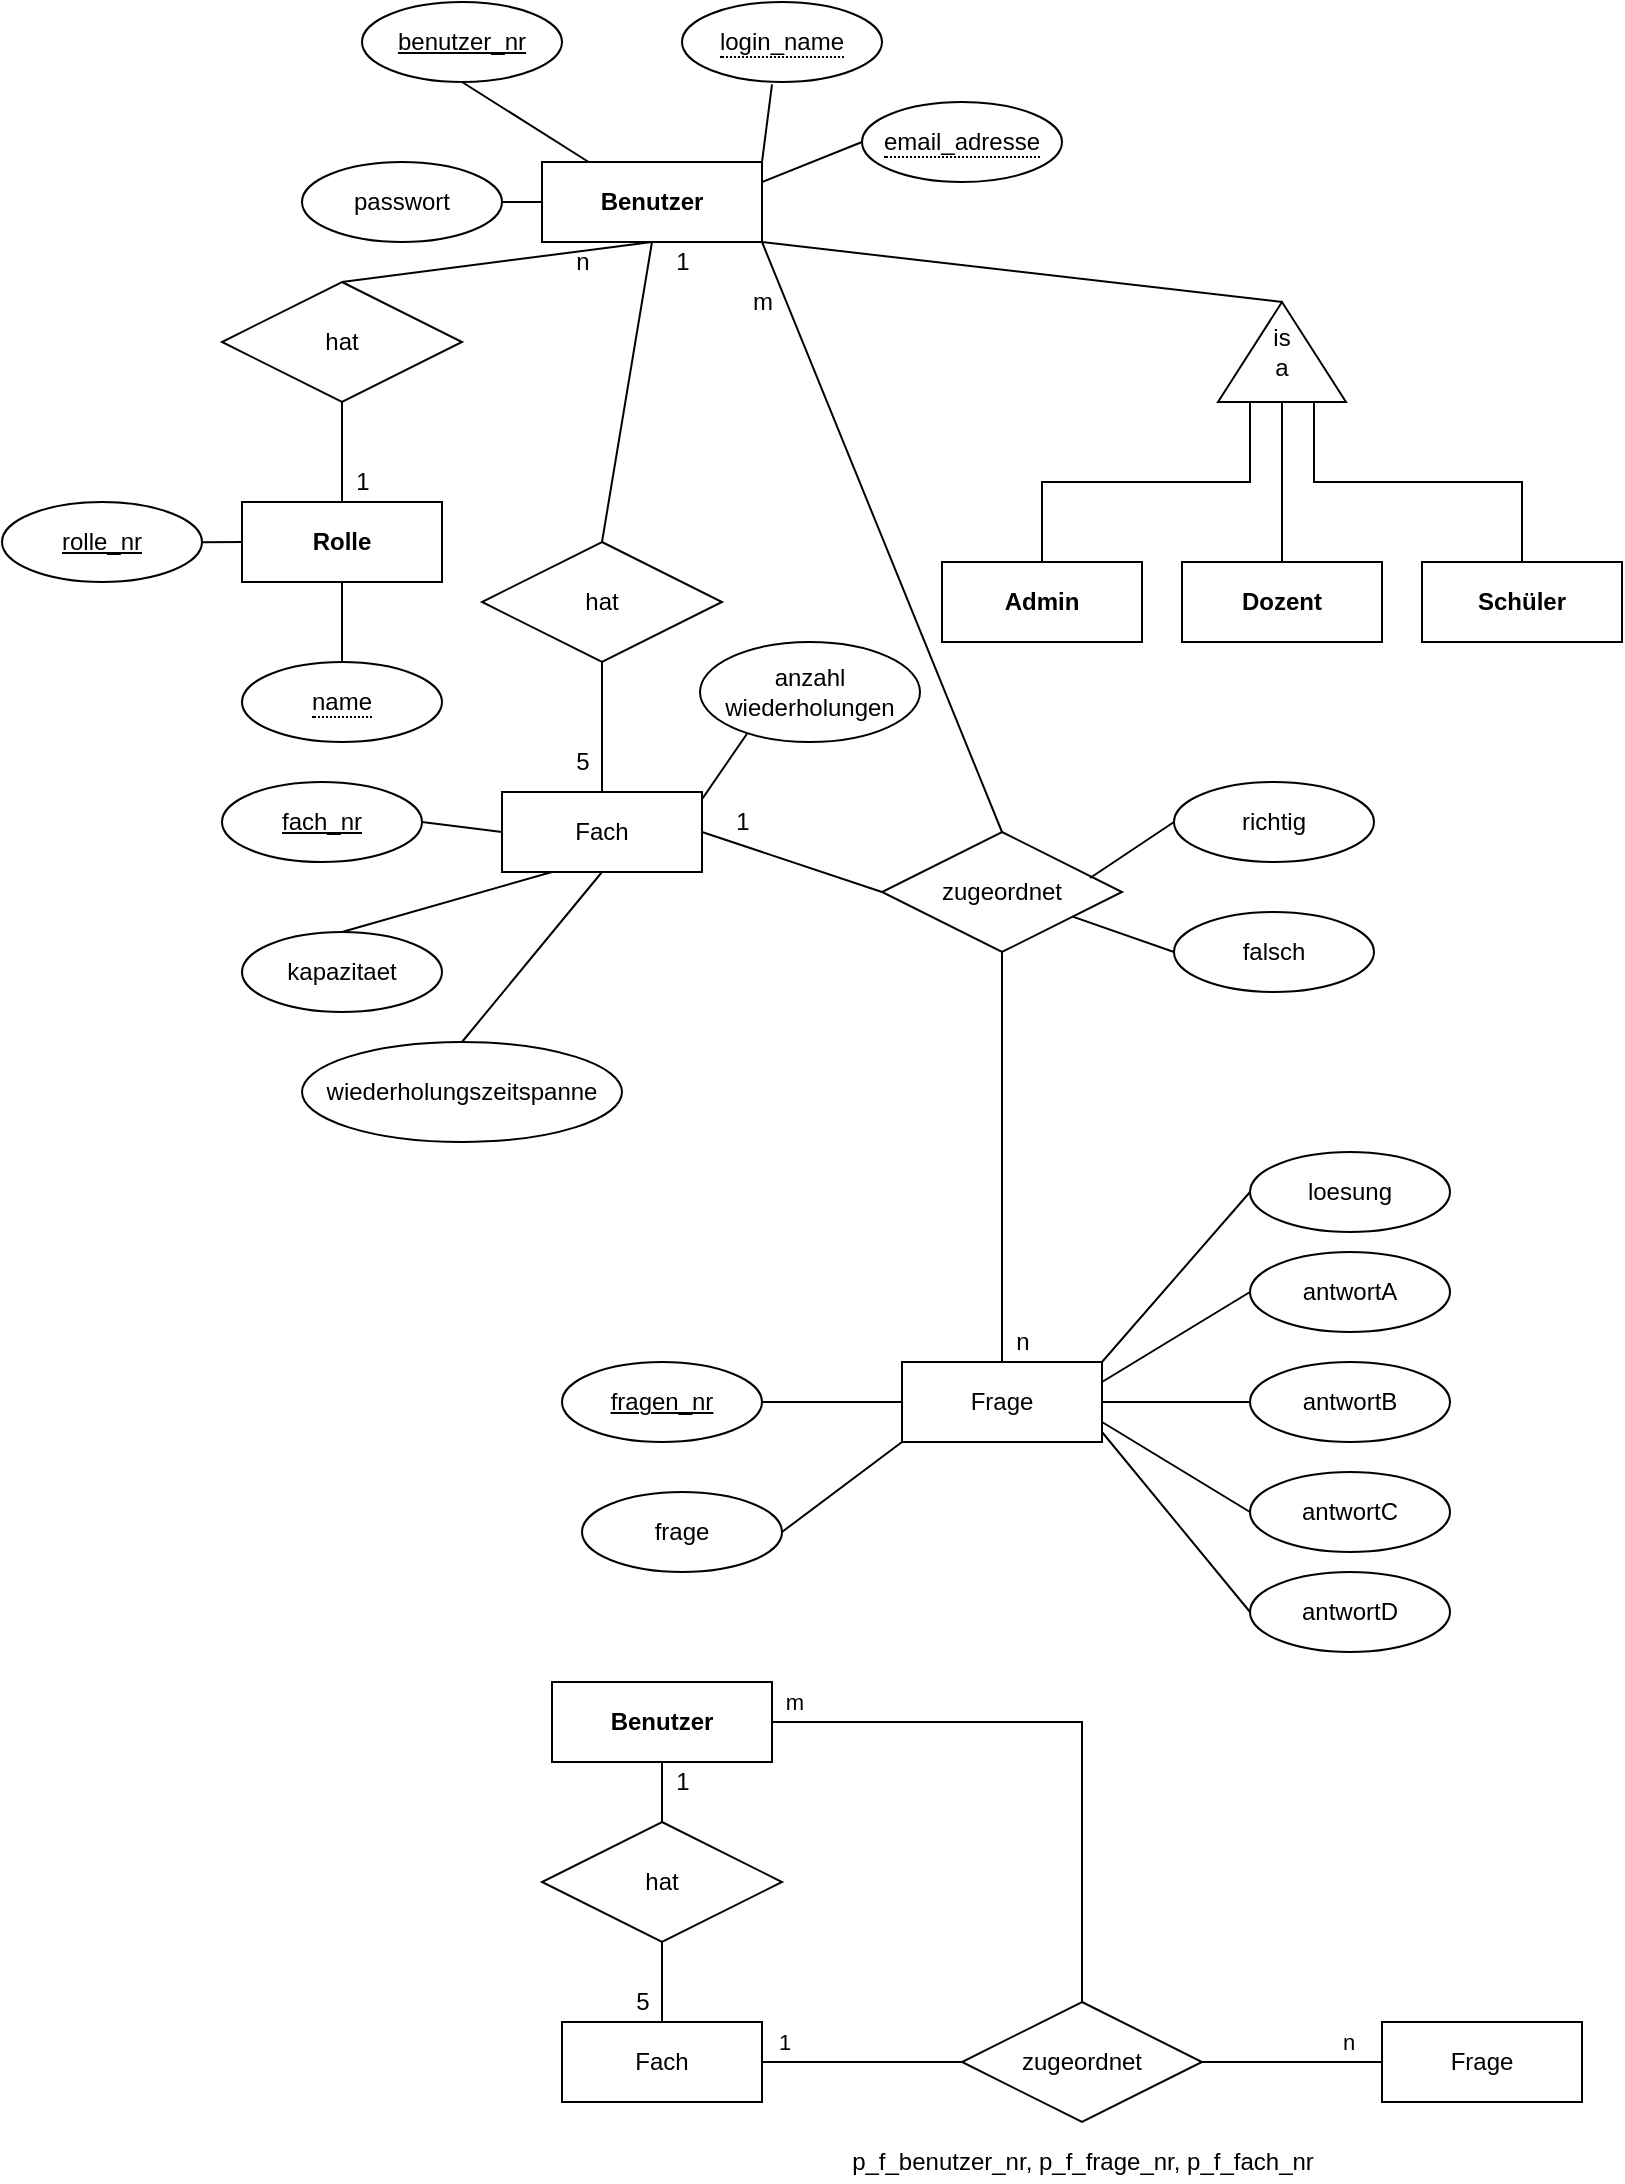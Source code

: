 <mxfile version="13.9.9" type="device"><diagram id="5fGqieSqp8ojb8phhp-l" name="Page-1"><mxGraphModel dx="1422" dy="775" grid="1" gridSize="10" guides="1" tooltips="1" connect="1" arrows="1" fold="1" page="1" pageScale="1" pageWidth="827" pageHeight="1169" math="0" shadow="0"><root><mxCell id="0"/><mxCell id="1" parent="0"/><mxCell id="JAEq_VD5HRG2CimLfqnM-6" style="edgeStyle=none;rounded=0;orthogonalLoop=1;jettySize=auto;html=1;exitX=1;exitY=0;exitDx=0;exitDy=0;entryX=0.45;entryY=1.029;entryDx=0;entryDy=0;entryPerimeter=0;endArrow=none;endFill=0;" parent="1" source="JAEq_VD5HRG2CimLfqnM-1" target="JAEq_VD5HRG2CimLfqnM-4" edge="1"><mxGeometry relative="1" as="geometry"/></mxCell><mxCell id="JAEq_VD5HRG2CimLfqnM-10" style="edgeStyle=none;rounded=0;orthogonalLoop=1;jettySize=auto;html=1;exitX=0;exitY=0.5;exitDx=0;exitDy=0;entryX=1;entryY=0.5;entryDx=0;entryDy=0;endArrow=none;endFill=0;" parent="1" source="JAEq_VD5HRG2CimLfqnM-1" target="JAEq_VD5HRG2CimLfqnM-8" edge="1"><mxGeometry relative="1" as="geometry"/></mxCell><mxCell id="JAEq_VD5HRG2CimLfqnM-12" style="edgeStyle=none;rounded=0;orthogonalLoop=1;jettySize=auto;html=1;exitX=1;exitY=0.25;exitDx=0;exitDy=0;entryX=0;entryY=0.5;entryDx=0;entryDy=0;endArrow=none;endFill=0;" parent="1" source="JAEq_VD5HRG2CimLfqnM-1" target="JAEq_VD5HRG2CimLfqnM-11" edge="1"><mxGeometry relative="1" as="geometry"/></mxCell><mxCell id="JAEq_VD5HRG2CimLfqnM-21" style="edgeStyle=none;rounded=0;orthogonalLoop=1;jettySize=auto;html=1;exitX=0.5;exitY=1;exitDx=0;exitDy=0;entryX=0.5;entryY=0;entryDx=0;entryDy=0;endArrow=none;endFill=0;" parent="1" source="JAEq_VD5HRG2CimLfqnM-1" target="JAEq_VD5HRG2CimLfqnM-20" edge="1"><mxGeometry relative="1" as="geometry"/></mxCell><mxCell id="yVcmwmA3PjrMdvhLnLNI-18" style="edgeStyle=none;rounded=0;orthogonalLoop=1;jettySize=auto;html=1;exitX=1;exitY=1;exitDx=0;exitDy=0;entryX=0.5;entryY=0;entryDx=0;entryDy=0;endArrow=none;endFill=0;" edge="1" parent="1" source="JAEq_VD5HRG2CimLfqnM-1" target="yVcmwmA3PjrMdvhLnLNI-17"><mxGeometry relative="1" as="geometry"/></mxCell><mxCell id="yVcmwmA3PjrMdvhLnLNI-45" style="edgeStyle=none;rounded=0;orthogonalLoop=1;jettySize=auto;html=1;exitX=0.5;exitY=1;exitDx=0;exitDy=0;entryX=0.5;entryY=0;entryDx=0;entryDy=0;endArrow=none;endFill=0;" edge="1" parent="1" source="JAEq_VD5HRG2CimLfqnM-1" target="yVcmwmA3PjrMdvhLnLNI-44"><mxGeometry relative="1" as="geometry"/></mxCell><mxCell id="JAEq_VD5HRG2CimLfqnM-1" value="&lt;b&gt;Benutzer&lt;/b&gt;" style="whiteSpace=wrap;html=1;align=center;" parent="1" vertex="1"><mxGeometry x="280" y="120" width="110" height="40" as="geometry"/></mxCell><mxCell id="JAEq_VD5HRG2CimLfqnM-5" style="rounded=0;orthogonalLoop=1;jettySize=auto;html=1;exitX=0.5;exitY=1;exitDx=0;exitDy=0;endArrow=none;endFill=0;" parent="1" source="JAEq_VD5HRG2CimLfqnM-2" target="JAEq_VD5HRG2CimLfqnM-1" edge="1"><mxGeometry relative="1" as="geometry"/></mxCell><mxCell id="JAEq_VD5HRG2CimLfqnM-2" value="benutzer_nr" style="ellipse;whiteSpace=wrap;html=1;align=center;fontStyle=4;" parent="1" vertex="1"><mxGeometry x="190" y="40" width="100" height="40" as="geometry"/></mxCell><mxCell id="JAEq_VD5HRG2CimLfqnM-4" value="&lt;span style=&quot;border-bottom: 1px dotted&quot;&gt;login_name&lt;/span&gt;" style="ellipse;whiteSpace=wrap;html=1;align=center;" parent="1" vertex="1"><mxGeometry x="350" y="40" width="100" height="40" as="geometry"/></mxCell><mxCell id="JAEq_VD5HRG2CimLfqnM-8" value="passwort" style="ellipse;whiteSpace=wrap;html=1;align=center;" parent="1" vertex="1"><mxGeometry x="160" y="120" width="100" height="40" as="geometry"/></mxCell><mxCell id="JAEq_VD5HRG2CimLfqnM-11" value="&lt;span style=&quot;border-bottom: 1px dotted&quot;&gt;email_adresse&lt;/span&gt;" style="ellipse;whiteSpace=wrap;html=1;align=center;" parent="1" vertex="1"><mxGeometry x="440" y="90" width="100" height="40" as="geometry"/></mxCell><mxCell id="JAEq_VD5HRG2CimLfqnM-16" style="edgeStyle=none;rounded=0;orthogonalLoop=1;jettySize=auto;html=1;exitX=0;exitY=0.5;exitDx=0;exitDy=0;endArrow=none;endFill=0;" parent="1" source="JAEq_VD5HRG2CimLfqnM-13" edge="1"><mxGeometry relative="1" as="geometry"><mxPoint x="110" y="310.103" as="targetPoint"/></mxGeometry></mxCell><mxCell id="JAEq_VD5HRG2CimLfqnM-19" style="edgeStyle=none;rounded=0;orthogonalLoop=1;jettySize=auto;html=1;exitX=0.5;exitY=1;exitDx=0;exitDy=0;entryX=0.5;entryY=0;entryDx=0;entryDy=0;endArrow=none;endFill=0;" parent="1" source="JAEq_VD5HRG2CimLfqnM-13" edge="1"><mxGeometry relative="1" as="geometry"><mxPoint x="180" y="370" as="targetPoint"/></mxGeometry></mxCell><mxCell id="JAEq_VD5HRG2CimLfqnM-13" value="&lt;b&gt;Rolle&lt;/b&gt;" style="whiteSpace=wrap;html=1;align=center;" parent="1" vertex="1"><mxGeometry x="130" y="290" width="100" height="40" as="geometry"/></mxCell><mxCell id="JAEq_VD5HRG2CimLfqnM-14" value="&lt;u&gt;rolle_nr&lt;/u&gt;" style="ellipse;whiteSpace=wrap;html=1;align=center;" parent="1" vertex="1"><mxGeometry x="10" y="290" width="100" height="40" as="geometry"/></mxCell><mxCell id="JAEq_VD5HRG2CimLfqnM-15" style="edgeStyle=none;rounded=0;orthogonalLoop=1;jettySize=auto;html=1;entryX=1;entryY=0.5;entryDx=0;entryDy=0;endArrow=none;endFill=0;" parent="1" source="JAEq_VD5HRG2CimLfqnM-14" target="JAEq_VD5HRG2CimLfqnM-14" edge="1"><mxGeometry relative="1" as="geometry"/></mxCell><mxCell id="JAEq_VD5HRG2CimLfqnM-22" style="edgeStyle=none;rounded=0;orthogonalLoop=1;jettySize=auto;html=1;exitX=0.5;exitY=1;exitDx=0;exitDy=0;entryX=0.5;entryY=0;entryDx=0;entryDy=0;endArrow=none;endFill=0;" parent="1" source="JAEq_VD5HRG2CimLfqnM-20" target="JAEq_VD5HRG2CimLfqnM-13" edge="1"><mxGeometry relative="1" as="geometry"/></mxCell><mxCell id="JAEq_VD5HRG2CimLfqnM-20" value="hat" style="shape=rhombus;perimeter=rhombusPerimeter;whiteSpace=wrap;html=1;align=center;" parent="1" vertex="1"><mxGeometry x="120" y="180" width="120" height="60" as="geometry"/></mxCell><mxCell id="JAEq_VD5HRG2CimLfqnM-23" value="n" style="text;html=1;align=center;verticalAlign=middle;resizable=0;points=[];autosize=1;" parent="1" vertex="1"><mxGeometry x="290" y="160" width="20" height="20" as="geometry"/></mxCell><mxCell id="JAEq_VD5HRG2CimLfqnM-24" value="1" style="text;html=1;align=center;verticalAlign=middle;resizable=0;points=[];autosize=1;" parent="1" vertex="1"><mxGeometry x="180" y="270" width="20" height="20" as="geometry"/></mxCell><mxCell id="JAEq_VD5HRG2CimLfqnM-27" style="edgeStyle=none;rounded=0;orthogonalLoop=1;jettySize=auto;html=1;exitX=1;exitY=0.5;exitDx=0;exitDy=0;entryX=1;entryY=1;entryDx=0;entryDy=0;endArrow=none;endFill=0;" parent="1" source="JAEq_VD5HRG2CimLfqnM-25" target="JAEq_VD5HRG2CimLfqnM-1" edge="1"><mxGeometry relative="1" as="geometry"/></mxCell><mxCell id="JAEq_VD5HRG2CimLfqnM-32" style="edgeStyle=orthogonalEdgeStyle;rounded=0;orthogonalLoop=1;jettySize=auto;html=1;exitX=0;exitY=0.25;exitDx=0;exitDy=0;entryX=0.5;entryY=0;entryDx=0;entryDy=0;endArrow=none;endFill=0;" parent="1" source="JAEq_VD5HRG2CimLfqnM-25" target="JAEq_VD5HRG2CimLfqnM-28" edge="1"><mxGeometry relative="1" as="geometry"/></mxCell><mxCell id="JAEq_VD5HRG2CimLfqnM-33" style="edgeStyle=orthogonalEdgeStyle;rounded=0;orthogonalLoop=1;jettySize=auto;html=1;exitX=0;exitY=0.5;exitDx=0;exitDy=0;endArrow=none;endFill=0;" parent="1" source="JAEq_VD5HRG2CimLfqnM-25" target="JAEq_VD5HRG2CimLfqnM-29" edge="1"><mxGeometry relative="1" as="geometry"/></mxCell><mxCell id="JAEq_VD5HRG2CimLfqnM-34" style="edgeStyle=orthogonalEdgeStyle;rounded=0;orthogonalLoop=1;jettySize=auto;html=1;exitX=0;exitY=0.75;exitDx=0;exitDy=0;entryX=0.5;entryY=0;entryDx=0;entryDy=0;endArrow=none;endFill=0;" parent="1" source="JAEq_VD5HRG2CimLfqnM-25" target="JAEq_VD5HRG2CimLfqnM-30" edge="1"><mxGeometry relative="1" as="geometry"/></mxCell><mxCell id="JAEq_VD5HRG2CimLfqnM-25" value="is&lt;br&gt;a" style="triangle;whiteSpace=wrap;html=1;direction=north;" parent="1" vertex="1"><mxGeometry x="618" y="190" width="64" height="50" as="geometry"/></mxCell><mxCell id="JAEq_VD5HRG2CimLfqnM-28" value="&lt;b&gt;Admin&lt;/b&gt;" style="whiteSpace=wrap;html=1;align=center;" parent="1" vertex="1"><mxGeometry x="480" y="320" width="100" height="40" as="geometry"/></mxCell><mxCell id="JAEq_VD5HRG2CimLfqnM-29" value="&lt;b&gt;Dozent&lt;/b&gt;" style="whiteSpace=wrap;html=1;align=center;" parent="1" vertex="1"><mxGeometry x="600" y="320" width="100" height="40" as="geometry"/></mxCell><mxCell id="JAEq_VD5HRG2CimLfqnM-30" value="&lt;b&gt;Schüler&lt;/b&gt;" style="whiteSpace=wrap;html=1;align=center;" parent="1" vertex="1"><mxGeometry x="720" y="320" width="100" height="40" as="geometry"/></mxCell><mxCell id="jFJBc4kbFs6e6Je3JECi-3" value="&lt;span style=&quot;border-bottom: 1px dotted&quot;&gt;name&lt;/span&gt;" style="ellipse;whiteSpace=wrap;html=1;align=center;" parent="1" vertex="1"><mxGeometry x="130" y="370" width="100" height="40" as="geometry"/></mxCell><mxCell id="yVcmwmA3PjrMdvhLnLNI-1" value="Frage" style="whiteSpace=wrap;html=1;align=center;" vertex="1" parent="1"><mxGeometry x="460" y="720" width="100" height="40" as="geometry"/></mxCell><mxCell id="yVcmwmA3PjrMdvhLnLNI-4" style="rounded=0;orthogonalLoop=1;jettySize=auto;html=1;exitX=1;exitY=0.5;exitDx=0;exitDy=0;entryX=0;entryY=0.5;entryDx=0;entryDy=0;endArrow=none;endFill=0;" edge="1" parent="1" source="yVcmwmA3PjrMdvhLnLNI-3" target="yVcmwmA3PjrMdvhLnLNI-1"><mxGeometry relative="1" as="geometry"/></mxCell><mxCell id="yVcmwmA3PjrMdvhLnLNI-3" value="fragen_nr" style="ellipse;whiteSpace=wrap;html=1;align=center;fontStyle=4;" vertex="1" parent="1"><mxGeometry x="290" y="720" width="100" height="40" as="geometry"/></mxCell><mxCell id="yVcmwmA3PjrMdvhLnLNI-6" style="edgeStyle=none;rounded=0;orthogonalLoop=1;jettySize=auto;html=1;exitX=1;exitY=0.5;exitDx=0;exitDy=0;entryX=0;entryY=1;entryDx=0;entryDy=0;endArrow=none;endFill=0;" edge="1" parent="1" source="yVcmwmA3PjrMdvhLnLNI-5" target="yVcmwmA3PjrMdvhLnLNI-1"><mxGeometry relative="1" as="geometry"/></mxCell><mxCell id="yVcmwmA3PjrMdvhLnLNI-5" value="frage" style="ellipse;whiteSpace=wrap;html=1;align=center;" vertex="1" parent="1"><mxGeometry x="300" y="785" width="100" height="40" as="geometry"/></mxCell><mxCell id="yVcmwmA3PjrMdvhLnLNI-11" style="edgeStyle=none;rounded=0;orthogonalLoop=1;jettySize=auto;html=1;exitX=0;exitY=0.5;exitDx=0;exitDy=0;entryX=1;entryY=0.25;entryDx=0;entryDy=0;endArrow=none;endFill=0;" edge="1" parent="1" source="yVcmwmA3PjrMdvhLnLNI-7" target="yVcmwmA3PjrMdvhLnLNI-1"><mxGeometry relative="1" as="geometry"/></mxCell><mxCell id="yVcmwmA3PjrMdvhLnLNI-7" value="antwortA" style="ellipse;whiteSpace=wrap;html=1;align=center;" vertex="1" parent="1"><mxGeometry x="634" y="665" width="100" height="40" as="geometry"/></mxCell><mxCell id="yVcmwmA3PjrMdvhLnLNI-12" style="edgeStyle=none;rounded=0;orthogonalLoop=1;jettySize=auto;html=1;exitX=0;exitY=0.5;exitDx=0;exitDy=0;endArrow=none;endFill=0;" edge="1" parent="1" source="yVcmwmA3PjrMdvhLnLNI-8"><mxGeometry relative="1" as="geometry"><mxPoint x="560" y="740" as="targetPoint"/></mxGeometry></mxCell><mxCell id="yVcmwmA3PjrMdvhLnLNI-8" value="antwortB" style="ellipse;whiteSpace=wrap;html=1;align=center;" vertex="1" parent="1"><mxGeometry x="634" y="720" width="100" height="40" as="geometry"/></mxCell><mxCell id="yVcmwmA3PjrMdvhLnLNI-13" style="edgeStyle=none;rounded=0;orthogonalLoop=1;jettySize=auto;html=1;exitX=0;exitY=0.5;exitDx=0;exitDy=0;endArrow=none;endFill=0;entryX=1;entryY=0.75;entryDx=0;entryDy=0;" edge="1" parent="1" source="yVcmwmA3PjrMdvhLnLNI-9" target="yVcmwmA3PjrMdvhLnLNI-1"><mxGeometry relative="1" as="geometry"><mxPoint x="580" y="765" as="targetPoint"/></mxGeometry></mxCell><mxCell id="yVcmwmA3PjrMdvhLnLNI-9" value="antwortC" style="ellipse;whiteSpace=wrap;html=1;align=center;" vertex="1" parent="1"><mxGeometry x="634" y="775" width="100" height="40" as="geometry"/></mxCell><mxCell id="yVcmwmA3PjrMdvhLnLNI-14" style="edgeStyle=none;rounded=0;orthogonalLoop=1;jettySize=auto;html=1;exitX=0;exitY=0.5;exitDx=0;exitDy=0;endArrow=none;endFill=0;" edge="1" parent="1" source="yVcmwmA3PjrMdvhLnLNI-10"><mxGeometry relative="1" as="geometry"><mxPoint x="560" y="755" as="targetPoint"/></mxGeometry></mxCell><mxCell id="yVcmwmA3PjrMdvhLnLNI-10" value="antwortD" style="ellipse;whiteSpace=wrap;html=1;align=center;" vertex="1" parent="1"><mxGeometry x="634" y="825" width="100" height="40" as="geometry"/></mxCell><mxCell id="yVcmwmA3PjrMdvhLnLNI-16" style="edgeStyle=none;rounded=0;orthogonalLoop=1;jettySize=auto;html=1;exitX=0;exitY=0.5;exitDx=0;exitDy=0;entryX=1;entryY=0;entryDx=0;entryDy=0;endArrow=none;endFill=0;" edge="1" parent="1" source="yVcmwmA3PjrMdvhLnLNI-15" target="yVcmwmA3PjrMdvhLnLNI-1"><mxGeometry relative="1" as="geometry"/></mxCell><mxCell id="yVcmwmA3PjrMdvhLnLNI-15" value="loesung" style="ellipse;whiteSpace=wrap;html=1;align=center;" vertex="1" parent="1"><mxGeometry x="634" y="615" width="100" height="40" as="geometry"/></mxCell><mxCell id="yVcmwmA3PjrMdvhLnLNI-19" style="edgeStyle=none;rounded=0;orthogonalLoop=1;jettySize=auto;html=1;exitX=0.5;exitY=1;exitDx=0;exitDy=0;endArrow=none;endFill=0;" edge="1" parent="1" source="yVcmwmA3PjrMdvhLnLNI-17" target="yVcmwmA3PjrMdvhLnLNI-1"><mxGeometry relative="1" as="geometry"/></mxCell><mxCell id="yVcmwmA3PjrMdvhLnLNI-62" style="edgeStyle=none;rounded=0;orthogonalLoop=1;jettySize=auto;html=1;exitX=0;exitY=0.5;exitDx=0;exitDy=0;entryX=1;entryY=0.5;entryDx=0;entryDy=0;endArrow=none;endFill=0;" edge="1" parent="1" source="yVcmwmA3PjrMdvhLnLNI-17" target="yVcmwmA3PjrMdvhLnLNI-34"><mxGeometry relative="1" as="geometry"/></mxCell><mxCell id="yVcmwmA3PjrMdvhLnLNI-17" value="zugeordnet" style="shape=rhombus;perimeter=rhombusPerimeter;whiteSpace=wrap;html=1;align=center;" vertex="1" parent="1"><mxGeometry x="450" y="455" width="120" height="60" as="geometry"/></mxCell><mxCell id="yVcmwmA3PjrMdvhLnLNI-22" style="edgeStyle=none;rounded=0;orthogonalLoop=1;jettySize=auto;html=1;exitX=0;exitY=0.5;exitDx=0;exitDy=0;entryX=0.867;entryY=0.383;entryDx=0;entryDy=0;entryPerimeter=0;endArrow=none;endFill=0;" edge="1" parent="1" source="yVcmwmA3PjrMdvhLnLNI-20" target="yVcmwmA3PjrMdvhLnLNI-17"><mxGeometry relative="1" as="geometry"/></mxCell><mxCell id="yVcmwmA3PjrMdvhLnLNI-20" value="richtig" style="ellipse;whiteSpace=wrap;html=1;align=center;" vertex="1" parent="1"><mxGeometry x="596" y="430" width="100" height="40" as="geometry"/></mxCell><mxCell id="yVcmwmA3PjrMdvhLnLNI-23" style="edgeStyle=none;rounded=0;orthogonalLoop=1;jettySize=auto;html=1;exitX=0;exitY=0.5;exitDx=0;exitDy=0;endArrow=none;endFill=0;" edge="1" parent="1" source="yVcmwmA3PjrMdvhLnLNI-21" target="yVcmwmA3PjrMdvhLnLNI-17"><mxGeometry relative="1" as="geometry"/></mxCell><mxCell id="yVcmwmA3PjrMdvhLnLNI-21" value="falsch" style="ellipse;whiteSpace=wrap;html=1;align=center;" vertex="1" parent="1"><mxGeometry x="596" y="495" width="100" height="40" as="geometry"/></mxCell><mxCell id="yVcmwmA3PjrMdvhLnLNI-55" style="edgeStyle=none;rounded=0;orthogonalLoop=1;jettySize=auto;html=1;exitX=0.25;exitY=1;exitDx=0;exitDy=0;entryX=0.5;entryY=0;entryDx=0;entryDy=0;endArrow=none;endFill=0;" edge="1" parent="1" source="yVcmwmA3PjrMdvhLnLNI-34" target="yVcmwmA3PjrMdvhLnLNI-54"><mxGeometry relative="1" as="geometry"/></mxCell><mxCell id="yVcmwmA3PjrMdvhLnLNI-60" style="edgeStyle=none;rounded=0;orthogonalLoop=1;jettySize=auto;html=1;exitX=0.75;exitY=1;exitDx=0;exitDy=0;entryX=0.5;entryY=0;entryDx=0;entryDy=0;endArrow=none;endFill=0;" edge="1" parent="1" source="yVcmwmA3PjrMdvhLnLNI-34" target="yVcmwmA3PjrMdvhLnLNI-59"><mxGeometry relative="1" as="geometry"/></mxCell><mxCell id="yVcmwmA3PjrMdvhLnLNI-34" value="Fach" style="whiteSpace=wrap;html=1;align=center;" vertex="1" parent="1"><mxGeometry x="260" y="435" width="100" height="40" as="geometry"/></mxCell><mxCell id="yVcmwmA3PjrMdvhLnLNI-40" value="5" style="text;html=1;align=center;verticalAlign=middle;resizable=0;points=[];autosize=1;" vertex="1" parent="1"><mxGeometry x="290" y="410" width="20" height="20" as="geometry"/></mxCell><mxCell id="yVcmwmA3PjrMdvhLnLNI-43" style="edgeStyle=none;rounded=0;orthogonalLoop=1;jettySize=auto;html=1;exitX=1;exitY=0.5;exitDx=0;exitDy=0;entryX=0;entryY=0.5;entryDx=0;entryDy=0;endArrow=none;endFill=0;" edge="1" parent="1" source="yVcmwmA3PjrMdvhLnLNI-42" target="yVcmwmA3PjrMdvhLnLNI-34"><mxGeometry relative="1" as="geometry"/></mxCell><mxCell id="yVcmwmA3PjrMdvhLnLNI-42" value="&lt;u&gt;fach_nr&lt;/u&gt;" style="ellipse;whiteSpace=wrap;html=1;align=center;" vertex="1" parent="1"><mxGeometry x="120" y="430" width="100" height="40" as="geometry"/></mxCell><mxCell id="yVcmwmA3PjrMdvhLnLNI-46" style="edgeStyle=none;rounded=0;orthogonalLoop=1;jettySize=auto;html=1;exitX=0.5;exitY=1;exitDx=0;exitDy=0;endArrow=none;endFill=0;entryX=0.5;entryY=0;entryDx=0;entryDy=0;" edge="1" parent="1" source="yVcmwmA3PjrMdvhLnLNI-44" target="yVcmwmA3PjrMdvhLnLNI-34"><mxGeometry relative="1" as="geometry"><mxPoint x="310" y="420" as="targetPoint"/></mxGeometry></mxCell><mxCell id="yVcmwmA3PjrMdvhLnLNI-44" value="hat" style="shape=rhombus;perimeter=rhombusPerimeter;whiteSpace=wrap;html=1;align=center;" vertex="1" parent="1"><mxGeometry x="250" y="310" width="120" height="60" as="geometry"/></mxCell><mxCell id="yVcmwmA3PjrMdvhLnLNI-47" value="1" style="text;html=1;align=center;verticalAlign=middle;resizable=0;points=[];autosize=1;" vertex="1" parent="1"><mxGeometry x="340" y="160" width="20" height="20" as="geometry"/></mxCell><mxCell id="yVcmwmA3PjrMdvhLnLNI-54" value="kapazitaet" style="ellipse;whiteSpace=wrap;html=1;align=center;" vertex="1" parent="1"><mxGeometry x="130" y="505" width="100" height="40" as="geometry"/></mxCell><mxCell id="yVcmwmA3PjrMdvhLnLNI-57" style="edgeStyle=none;rounded=0;orthogonalLoop=1;jettySize=auto;html=1;exitX=0.5;exitY=0;exitDx=0;exitDy=0;entryX=0.5;entryY=1;entryDx=0;entryDy=0;endArrow=none;endFill=0;" edge="1" parent="1" source="yVcmwmA3PjrMdvhLnLNI-56" target="yVcmwmA3PjrMdvhLnLNI-34"><mxGeometry relative="1" as="geometry"/></mxCell><mxCell id="yVcmwmA3PjrMdvhLnLNI-56" value="wiederholungszeitspanne" style="ellipse;whiteSpace=wrap;html=1;align=center;" vertex="1" parent="1"><mxGeometry x="160" y="560" width="160" height="50" as="geometry"/></mxCell><mxCell id="yVcmwmA3PjrMdvhLnLNI-59" value="anzahl wiederholungen" style="ellipse;whiteSpace=wrap;html=1;align=center;" vertex="1" parent="1"><mxGeometry x="359" y="360" width="110" height="50" as="geometry"/></mxCell><mxCell id="yVcmwmA3PjrMdvhLnLNI-61" value="n" style="text;html=1;align=center;verticalAlign=middle;resizable=0;points=[];autosize=1;" vertex="1" parent="1"><mxGeometry x="510" y="700" width="20" height="20" as="geometry"/></mxCell><mxCell id="yVcmwmA3PjrMdvhLnLNI-63" value="1" style="text;html=1;align=center;verticalAlign=middle;resizable=0;points=[];autosize=1;" vertex="1" parent="1"><mxGeometry x="370" y="440" width="20" height="20" as="geometry"/></mxCell><mxCell id="yVcmwmA3PjrMdvhLnLNI-64" value="m" style="text;html=1;align=center;verticalAlign=middle;resizable=0;points=[];autosize=1;" vertex="1" parent="1"><mxGeometry x="375" y="180" width="30" height="20" as="geometry"/></mxCell><mxCell id="yVcmwmA3PjrMdvhLnLNI-78" style="edgeStyle=none;rounded=0;orthogonalLoop=1;jettySize=auto;html=1;exitX=0.5;exitY=1;exitDx=0;exitDy=0;entryX=0.5;entryY=0;entryDx=0;entryDy=0;endArrow=none;endFill=0;" edge="1" parent="1" source="yVcmwmA3PjrMdvhLnLNI-74" target="yVcmwmA3PjrMdvhLnLNI-75"><mxGeometry relative="1" as="geometry"/></mxCell><mxCell id="yVcmwmA3PjrMdvhLnLNI-83" style="rounded=0;orthogonalLoop=1;jettySize=auto;html=1;exitX=1;exitY=0.5;exitDx=0;exitDy=0;entryX=0.5;entryY=0;entryDx=0;entryDy=0;endArrow=none;endFill=0;edgeStyle=orthogonalEdgeStyle;" edge="1" parent="1" source="yVcmwmA3PjrMdvhLnLNI-74" target="yVcmwmA3PjrMdvhLnLNI-79"><mxGeometry relative="1" as="geometry"/></mxCell><mxCell id="yVcmwmA3PjrMdvhLnLNI-89" value="m" style="edgeLabel;html=1;align=center;verticalAlign=middle;resizable=0;points=[];" vertex="1" connectable="0" parent="yVcmwmA3PjrMdvhLnLNI-83"><mxGeometry x="-0.767" y="1" relative="1" as="geometry"><mxPoint x="-24.12" y="-8.99" as="offset"/></mxGeometry></mxCell><mxCell id="yVcmwmA3PjrMdvhLnLNI-74" value="&lt;b&gt;Benutzer&lt;/b&gt;" style="whiteSpace=wrap;html=1;align=center;" vertex="1" parent="1"><mxGeometry x="285" y="880" width="110" height="40" as="geometry"/></mxCell><mxCell id="yVcmwmA3PjrMdvhLnLNI-75" value="hat" style="shape=rhombus;perimeter=rhombusPerimeter;whiteSpace=wrap;html=1;align=center;" vertex="1" parent="1"><mxGeometry x="280" y="950" width="120" height="60" as="geometry"/></mxCell><mxCell id="yVcmwmA3PjrMdvhLnLNI-77" style="edgeStyle=none;rounded=0;orthogonalLoop=1;jettySize=auto;html=1;exitX=0.5;exitY=0;exitDx=0;exitDy=0;entryX=0.5;entryY=1;entryDx=0;entryDy=0;endArrow=none;endFill=0;" edge="1" parent="1" source="yVcmwmA3PjrMdvhLnLNI-76" target="yVcmwmA3PjrMdvhLnLNI-75"><mxGeometry relative="1" as="geometry"/></mxCell><mxCell id="yVcmwmA3PjrMdvhLnLNI-81" style="edgeStyle=none;rounded=0;orthogonalLoop=1;jettySize=auto;html=1;exitX=1;exitY=0.5;exitDx=0;exitDy=0;entryX=0;entryY=0.5;entryDx=0;entryDy=0;endArrow=none;endFill=0;" edge="1" parent="1" source="yVcmwmA3PjrMdvhLnLNI-76" target="yVcmwmA3PjrMdvhLnLNI-79"><mxGeometry relative="1" as="geometry"><Array as="points"><mxPoint x="440" y="1070"/></Array></mxGeometry></mxCell><mxCell id="yVcmwmA3PjrMdvhLnLNI-91" value="1" style="edgeLabel;html=1;align=center;verticalAlign=middle;resizable=0;points=[];" vertex="1" connectable="0" parent="yVcmwmA3PjrMdvhLnLNI-81"><mxGeometry x="-0.283" y="-3" relative="1" as="geometry"><mxPoint x="-25.29" y="-13" as="offset"/></mxGeometry></mxCell><mxCell id="yVcmwmA3PjrMdvhLnLNI-76" value="Fach" style="whiteSpace=wrap;html=1;align=center;" vertex="1" parent="1"><mxGeometry x="290" y="1050" width="100" height="40" as="geometry"/></mxCell><mxCell id="yVcmwmA3PjrMdvhLnLNI-82" style="edgeStyle=none;rounded=0;orthogonalLoop=1;jettySize=auto;html=1;exitX=1;exitY=0.5;exitDx=0;exitDy=0;entryX=0;entryY=0.5;entryDx=0;entryDy=0;endArrow=none;endFill=0;" edge="1" parent="1" source="yVcmwmA3PjrMdvhLnLNI-79" target="yVcmwmA3PjrMdvhLnLNI-80"><mxGeometry relative="1" as="geometry"/></mxCell><mxCell id="yVcmwmA3PjrMdvhLnLNI-88" value="n" style="edgeLabel;html=1;align=center;verticalAlign=middle;resizable=0;points=[];" vertex="1" connectable="0" parent="yVcmwmA3PjrMdvhLnLNI-82"><mxGeometry x="0.58" y="-2" relative="1" as="geometry"><mxPoint x="1.41" y="-12" as="offset"/></mxGeometry></mxCell><mxCell id="yVcmwmA3PjrMdvhLnLNI-79" value="zugeordnet" style="shape=rhombus;perimeter=rhombusPerimeter;whiteSpace=wrap;html=1;align=center;" vertex="1" parent="1"><mxGeometry x="490" y="1040" width="120" height="60" as="geometry"/></mxCell><mxCell id="yVcmwmA3PjrMdvhLnLNI-80" value="Frage" style="whiteSpace=wrap;html=1;align=center;" vertex="1" parent="1"><mxGeometry x="700" y="1050" width="100" height="40" as="geometry"/></mxCell><mxCell id="yVcmwmA3PjrMdvhLnLNI-84" value="1" style="text;html=1;align=center;verticalAlign=middle;resizable=0;points=[];autosize=1;" vertex="1" parent="1"><mxGeometry x="340" y="920" width="20" height="20" as="geometry"/></mxCell><mxCell id="yVcmwmA3PjrMdvhLnLNI-85" value="5" style="text;html=1;align=center;verticalAlign=middle;resizable=0;points=[];autosize=1;" vertex="1" parent="1"><mxGeometry x="320" y="1030" width="20" height="20" as="geometry"/></mxCell><mxCell id="yVcmwmA3PjrMdvhLnLNI-92" value="p_f_benutzer_nr, p_f_frage_nr, p_f_fach_nr" style="text;html=1;align=center;verticalAlign=middle;resizable=0;points=[];autosize=1;" vertex="1" parent="1"><mxGeometry x="425" y="1110" width="250" height="20" as="geometry"/></mxCell></root></mxGraphModel></diagram></mxfile>